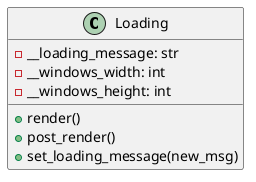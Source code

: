 @startuml
class Loading {
    - __loading_message: str
    - __windows_width: int
    - __windows_height: int
    + render()
    + post_render()
    + set_loading_message(new_msg)
}

@enduml